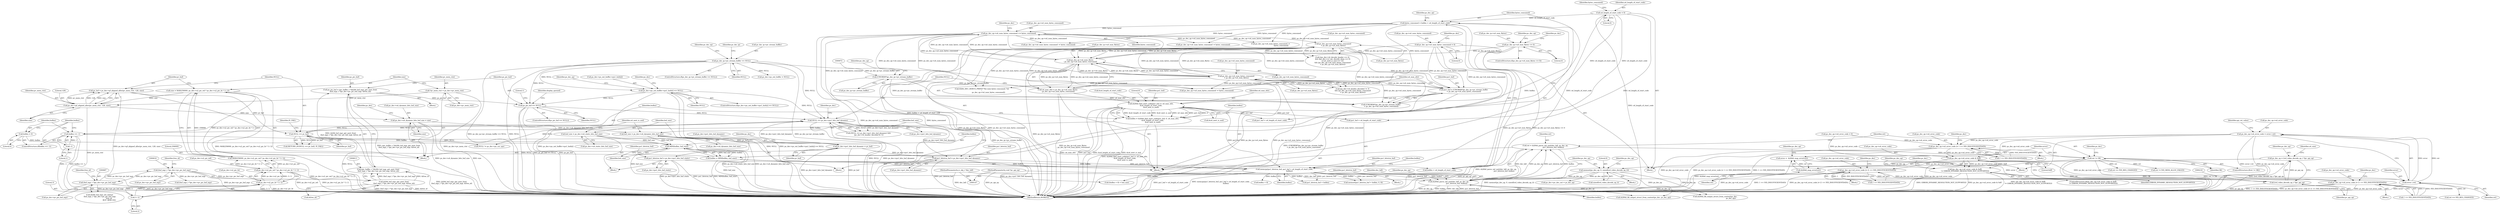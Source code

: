 digraph "0_Android_e629194c62a9a129ce378e08cb1059a8a53f1795@pointer" {
"1001296" [label="(Call,ps_dec_op->u4_error_code = error | ret)"];
"1001300" [label="(Call,error | ret)"];
"1001292" [label="(Call,error =  ih264d_map_error(ret))"];
"1001294" [label="(Call,ih264d_map_error(ret))"];
"1001287" [label="(Call,ret != OK)"];
"1001279" [label="(Call,ret = ih264d_parse_nal_unit(dec_hdl, ps_dec_op,\n                              pu1_bitstrm_buf, buflen))"];
"1001281" [label="(Call,ih264d_parse_nal_unit(dec_hdl, ps_dec_op,\n                              pu1_bitstrm_buf, buflen))"];
"1000148" [label="(MethodParameterIn,iv_obj_t *dec_hdl)"];
"1000227" [label="(Call,memset(ps_dec_op, 0, sizeof(ivd_video_decode_op_t)))"];
"1000215" [label="(Call,ps_dec_op = (ivd_video_decode_op_t *)pv_api_op)"];
"1000217" [label="(Call,(ivd_video_decode_op_t *)pv_api_op)"];
"1000150" [label="(MethodParameterIn,void *pv_api_op)"];
"1001195" [label="(Call,memcpy(pu1_bitstrm_buf, pu1_buf + u4_length_of_start_code,\n                   buflen))"];
"1001050" [label="(Call,pu1_bitstrm_buf = ps_dec->pu1_bits_buf_dynamic)"];
"1001035" [label="(Call,ps_dec->pu1_bits_buf_dynamic = pv_buf)"];
"1001031" [label="(Call,NULL == pv_buf)"];
"1000990" [label="(Call,NULL == ps_dec->pu1_bits_buf_dynamic)"];
"1000406" [label="(Call,ps_dec->ps_out_buffer->pu1_bufs[i] == NULL)"];
"1000260" [label="(Call,ps_dec_ip->pv_stream_buffer == NULL)"];
"1000623" [label="(Call,ps_pic_buf == NULL)"];
"1000610" [label="(Call,ps_pic_buf = (pic_buffer_t *)ih264_buf_mgr_get_next_free(\n (buf_mgr_t *)ps_dec->pv_pic_buf_mgr, &free_id))"];
"1000612" [label="(Call,(pic_buffer_t *)ih264_buf_mgr_get_next_free(\n (buf_mgr_t *)ps_dec->pv_pic_buf_mgr, &free_id))"];
"1000614" [label="(Call,ih264_buf_mgr_get_next_free(\n (buf_mgr_t *)ps_dec->pv_pic_buf_mgr, &free_id))"];
"1000615" [label="(Call,(buf_mgr_t *)ps_dec->pv_pic_buf_mgr)"];
"1000686" [label="(Call,(buf_mgr_t *)ps_dec->pv_pic_buf_mgr)"];
"1001024" [label="(Call,pv_buf = ps_dec->pf_aligned_alloc(pv_mem_ctxt, 128, size))"];
"1001026" [label="(Call,ps_dec->pf_aligned_alloc(pv_mem_ctxt, 128, size))"];
"1001004" [label="(Call,*pv_mem_ctxt = ps_dec->pv_mem_ctxt)"];
"1001009" [label="(Call,size = MAX(256000, ps_dec->u2_pic_wd * ps_dec->u2_pic_ht * 3 / 2))"];
"1001011" [label="(Call,MAX(256000, ps_dec->u2_pic_wd * ps_dec->u2_pic_ht * 3 / 2))"];
"1001013" [label="(Call,ps_dec->u2_pic_wd * ps_dec->u2_pic_ht * 3 / 2)"];
"1001017" [label="(Call,ps_dec->u2_pic_ht * 3 / 2)"];
"1001021" [label="(Call,3 / 2)"];
"1001062" [label="(Call,pu1_bitstrm_buf = ps_dec->pu1_bits_buf_static)"];
"1001077" [label="(Call,ih264d_find_start_code(pu1_buf, 0, u4_max_ofst,\n &u4_length_of_start_code,\n &u4_next_is_aud))"];
"1000968" [label="(Call,pu1_buf = (UWORD8*)ps_dec_ip->pv_stream_buffer\n + ps_dec_op->u4_num_bytes_consumed)"];
"1000971" [label="(Call,(UWORD8*)ps_dec_ip->pv_stream_buffer)"];
"1001436" [label="(Call,ps_dec_op->u4_num_bytes_consumed\n < ps_dec_ip->u4_num_Bytes)"];
"1001103" [label="(Call,ps_dec_op->u4_num_bytes_consumed += bytes_consumed)"];
"1001098" [label="(Call,bytes_consumed = buflen + u4_length_of_start_code)"];
"1001093" [label="(Call,buflen = MIN(buflen, buf_size))"];
"1001095" [label="(Call,MIN(buflen, buf_size))"];
"1001086" [label="(Call,buflen == -1)"];
"1001075" [label="(Call,buflen = ih264d_find_start_code(pu1_buf, 0, u4_max_ofst,\n &u4_length_of_start_code,\n &u4_next_is_aud))"];
"1001088" [label="(Call,-1)"];
"1001090" [label="(Call,buflen = 0)"];
"1001055" [label="(Call,buf_size = ps_dec->u4_dynamic_bits_buf_size)"];
"1001040" [label="(Call,ps_dec->u4_dynamic_bits_buf_size = size)"];
"1001067" [label="(Call,buf_size = ps_dec->u4_static_bits_buf_size)"];
"1000171" [label="(Call,u4_length_of_start_code = 0)"];
"1000981" [label="(Call,ps_dec_ip->u4_num_Bytes\n - ps_dec_op->u4_num_bytes_consumed)"];
"1000281" [label="(Call,ps_dec_ip->u4_num_Bytes <= 0)"];
"1001411" [label="(Call,ps_dec_op->u4_num_bytes_consumed\n < ps_dec_ip->u4_num_Bytes)"];
"1000306" [label="(Call,ps_dec_op->u4_num_bytes_consumed = 0)"];
"1000979" [label="(Call,u4_max_ofst = ps_dec_ip->u4_num_Bytes\n - ps_dec_op->u4_num_bytes_consumed)"];
"1001229" [label="(Call,ps_dec_op->u4_error_code |= 1 << IVD_INSUFFICIENTDATA)"];
"1001690" [label="(Call,ps_dec_op->u4_error_code & 0xff)"];
"1001689" [label="(Call,(ps_dec_op->u4_error_code & 0xff)\n != ERROR_DYNAMIC_RESOLUTION_NOT_SUPPORTED)"];
"1001722" [label="(Call,ps_dec_op->u4_error_code |= (1 << IVD_INSUFFICIENTDATA))"];
"1001742" [label="(Call,ps_dec_op->u4_error_code |= (1 << IVD_INSUFFICIENTDATA))"];
"1001057" [label="(Call,ps_dec->u4_dynamic_bits_buf_size)"];
"1001289" [label="(Identifier,OK)"];
"1001022" [label="(Literal,3)"];
"1001017" [label="(Call,ps_dec->u2_pic_ht * 3 / 2)"];
"1001061" [label="(Block,)"];
"1001107" [label="(Identifier,bytes_consumed)"];
"1001087" [label="(Identifier,buflen)"];
"1001080" [label="(Identifier,u4_max_ofst)"];
"1002004" [label="(Call,ih264d_fill_output_struct_from_context(ps_dec, ps_dec_op))"];
"1001105" [label="(Identifier,ps_dec_op)"];
"1000313" [label="(Identifier,ps_dec)"];
"1000630" [label="(Identifier,display_queued)"];
"1001200" [label="(Identifier,buflen)"];
"1001292" [label="(Call,error =  ih264d_map_error(ret))"];
"1001294" [label="(Call,ih264d_map_error(ret))"];
"1001229" [label="(Call,ps_dec_op->u4_error_code |= 1 << IVD_INSUFFICIENTDATA)"];
"1001440" [label="(Call,ps_dec_ip->u4_num_Bytes)"];
"1001286" [label="(ControlStructure,if(ret != OK))"];
"1002124" [label="(MethodReturn,WORD32)"];
"1001010" [label="(Identifier,size)"];
"1001026" [label="(Call,ps_dec->pf_aligned_alloc(pv_mem_ctxt, 128, size))"];
"1001052" [label="(Call,ps_dec->pu1_bits_buf_dynamic)"];
"1001538" [label="(Call,ret == IVD_RES_CHANGED)"];
"1001085" [label="(ControlStructure,if(buflen == -1))"];
"1000968" [label="(Call,pu1_buf = (UWORD8*)ps_dec_ip->pv_stream_buffer\n + ps_dec_op->u4_num_bytes_consumed)"];
"1001233" [label="(Call,1 << IVD_INSUFFICIENTDATA)"];
"1000215" [label="(Call,ps_dec_op = (ivd_video_decode_op_t *)pv_api_op)"];
"1001741" [label="(Block,)"];
"1000280" [label="(ControlStructure,if(ps_dec_ip->u4_num_Bytes <= 0))"];
"1001743" [label="(Call,ps_dec_op->u4_error_code)"];
"1001295" [label="(Identifier,ret)"];
"1001077" [label="(Call,ih264d_find_start_code(pu1_buf, 0, u4_max_ofst,\n &u4_length_of_start_code,\n &u4_next_is_aud))"];
"1001021" [label="(Call,3 / 2)"];
"1000282" [label="(Call,ps_dec_ip->u4_num_Bytes)"];
"1001279" [label="(Call,ret = ih264d_parse_nal_unit(dec_hdl, ps_dec_op,\n                              pu1_bitstrm_buf, buflen))"];
"1000997" [label="(Identifier,ps_dec)"];
"1001011" [label="(Call,MAX(256000, ps_dec->u2_pic_wd * ps_dec->u2_pic_ht * 3 / 2))"];
"1001096" [label="(Identifier,buflen)"];
"1000686" [label="(Call,(buf_mgr_t *)ps_dec->pv_pic_buf_mgr)"];
"1000991" [label="(Identifier,NULL)"];
"1000611" [label="(Identifier,ps_pic_buf)"];
"1001284" [label="(Identifier,pu1_bitstrm_buf)"];
"1000614" [label="(Call,ih264_buf_mgr_get_next_free(\n (buf_mgr_t *)ps_dec->pv_pic_buf_mgr, &free_id))"];
"1001412" [label="(Call,ps_dec_op->u4_num_bytes_consumed)"];
"1000691" [label="(Identifier,free_id)"];
"1001308" [label="(Call,ret == IVD_RES_CHANGED)"];
"1001049" [label="(Block,)"];
"1001356" [label="(Call,ps_dec_op->u4_num_bytes_consumed -= bytes_consumed)"];
"1001068" [label="(Identifier,buf_size)"];
"1001304" [label="(Identifier,api_ret_value)"];
"1000620" [label="(Call,&free_id)"];
"1000268" [label="(Identifier,ps_dec_op)"];
"1001103" [label="(Call,ps_dec_op->u4_num_bytes_consumed += bytes_consumed)"];
"1001302" [label="(Identifier,ret)"];
"1001036" [label="(Call,ps_dec->pu1_bits_buf_dynamic)"];
"1001067" [label="(Call,buf_size = ps_dec->u4_static_bits_buf_size)"];
"1001733" [label="(Identifier,ps_dec)"];
"1001004" [label="(Call,*pv_mem_ctxt = ps_dec->pv_mem_ctxt)"];
"1001027" [label="(Identifier,pv_mem_ctxt)"];
"1001039" [label="(Identifier,pv_buf)"];
"1001018" [label="(Call,ps_dec->u2_pic_ht)"];
"1001047" [label="(Identifier,ps_dec)"];
"1000176" [label="(Identifier,bytes_consumed)"];
"1001028" [label="(Literal,128)"];
"1001297" [label="(Call,ps_dec_op->u4_error_code)"];
"1001282" [label="(Identifier,dec_hdl)"];
"1000223" [label="(Identifier,u4_size)"];
"1001034" [label="(Identifier,IV_FAIL)"];
"1001695" [label="(Identifier,ERROR_DYNAMIC_RESOLUTION_NOT_SUPPORTED)"];
"1001690" [label="(Call,ps_dec_op->u4_error_code & 0xff)"];
"1000966" [label="(Block,)"];
"1001436" [label="(Call,ps_dec_op->u4_num_bytes_consumed\n < ps_dec_ip->u4_num_Bytes)"];
"1001081" [label="(Call,&u4_length_of_start_code)"];
"1001298" [label="(Identifier,ps_dec_op)"];
"1000982" [label="(Call,ps_dec_ip->u4_num_Bytes)"];
"1001718" [label="(Identifier,ps_dec)"];
"1000612" [label="(Call,(pic_buffer_t *)ih264_buf_mgr_get_next_free(\n (buf_mgr_t *)ps_dec->pv_pic_buf_mgr, &free_id))"];
"1001280" [label="(Identifier,ret)"];
"1001042" [label="(Identifier,ps_dec)"];
"1001287" [label="(Call,ret != OK)"];
"1001075" [label="(Call,buflen = ih264d_find_start_code(pu1_buf, 0, u4_max_ofst,\n &u4_length_of_start_code,\n &u4_next_is_aud))"];
"1000260" [label="(Call,ps_dec_ip->pv_stream_buffer == NULL)"];
"1001079" [label="(Literal,0)"];
"1001694" [label="(Literal,0xff)"];
"1000237" [label="(Call,ps_dec->pv_dec_out = ps_dec_op)"];
"1000989" [label="(Call,(NULL == ps_dec->pu1_bits_buf_dynamic) &&\n (ps_dec->i4_header_decoded & 1))"];
"1000150" [label="(MethodParameterIn,void *pv_api_op)"];
"1001285" [label="(Identifier,buflen)"];
"1001035" [label="(Call,ps_dec->pu1_bits_buf_dynamic = pv_buf)"];
"1001100" [label="(Call,buflen + u4_length_of_start_code)"];
"1001088" [label="(Call,-1)"];
"1001000" [label="(Block,)"];
"1001353" [label="(Identifier,ps_dec)"];
"1000230" [label="(Call,sizeof(ivd_video_decode_op_t))"];
"1001083" [label="(Call,&u4_next_is_aud)"];
"1000608" [label="(Block,)"];
"1000310" [label="(Literal,0)"];
"1001121" [label="(Call,pu1_buf + u4_length_of_start_code)"];
"1000220" [label="(Block,)"];
"1001009" [label="(Call,size = MAX(256000, ps_dec->u2_pic_wd * ps_dec->u2_pic_ht * 3 / 2))"];
"1000217" [label="(Call,(ivd_video_decode_op_t *)pv_api_op)"];
"1001014" [label="(Call,ps_dec->u2_pic_wd)"];
"1001095" [label="(Call,MIN(buflen, buf_size))"];
"1000307" [label="(Call,ps_dec_op->u4_num_bytes_consumed)"];
"1001099" [label="(Identifier,bytes_consumed)"];
"1001031" [label="(Call,NULL == pv_buf)"];
"1000435" [label="(Identifier,ps_dec)"];
"1000289" [label="(Identifier,ps_dec_op)"];
"1000303" [label="(Identifier,ps_dec)"];
"1001751" [label="(Identifier,ps_dec)"];
"1001333" [label="(Call,ps_dec_op->u4_num_bytes_consumed -= bytes_consumed)"];
"1001098" [label="(Call,bytes_consumed = buflen + u4_length_of_start_code)"];
"1001006" [label="(Call,ps_dec->pv_mem_ctxt)"];
"1001040" [label="(Call,ps_dec->u4_dynamic_bits_buf_size = size)"];
"1001097" [label="(Identifier,buf_size)"];
"1000981" [label="(Call,ps_dec_ip->u4_num_Bytes\n - ps_dec_op->u4_num_bytes_consumed)"];
"1001114" [label="(Identifier,ps_dec)"];
"1001746" [label="(Call,1 << IVD_INSUFFICIENTDATA)"];
"1000418" [label="(Identifier,ps_dec_op)"];
"1000173" [label="(Literal,0)"];
"1001405" [label="(Call,(ps_dec->i4_header_decoded != 3)\n && (ps_dec_op->u4_num_bytes_consumed\n < ps_dec_ip->u4_num_Bytes))"];
"1001104" [label="(Call,ps_dec_op->u4_num_bytes_consumed)"];
"1001209" [label="(Call,pu1_bitstrm_buf + buflen)"];
"1000971" [label="(Call,(UWORD8*)ps_dec_ip->pv_stream_buffer)"];
"1001032" [label="(Identifier,NULL)"];
"1000622" [label="(ControlStructure,if(ps_pic_buf == NULL))"];
"1001146" [label="(Call,ps_dec_op->u4_num_bytes_consumed -=\n                                        bytes_consumed)"];
"1000219" [label="(Identifier,pv_api_op)"];
"1000980" [label="(Identifier,u4_max_ofst)"];
"1001195" [label="(Call,memcpy(pu1_bitstrm_buf, pu1_buf + u4_length_of_start_code,\n                   buflen))"];
"1001290" [label="(Block,)"];
"1000623" [label="(Call,ps_pic_buf == NULL)"];
"1001064" [label="(Call,ps_dec->pu1_bits_buf_static)"];
"1001063" [label="(Identifier,pu1_bitstrm_buf)"];
"1000151" [label="(Block,)"];
"1001699" [label="(Identifier,ps_dec_op)"];
"1001023" [label="(Literal,2)"];
"1001281" [label="(Call,ih264d_parse_nal_unit(dec_hdl, ps_dec_op,\n                              pu1_bitstrm_buf, buflen))"];
"1000148" [label="(MethodParameterIn,iv_obj_t *dec_hdl)"];
"1001721" [label="(Block,)"];
"1001202" [label="(Call,(buflen + 8) < buf_size)"];
"1001301" [label="(Identifier,error)"];
"1000285" [label="(Literal,0)"];
"1000229" [label="(Literal,0)"];
"1000621" [label="(Identifier,free_id)"];
"1001005" [label="(Identifier,pv_mem_ctxt)"];
"1001458" [label="(Call,ret != IVD_MEM_ALLOC_FAILED)"];
"1001243" [label="(Call,ih264d_fill_output_struct_from_context(ps_dec,\n                                                           ps_dec_op))"];
"1001062" [label="(Call,pu1_bitstrm_buf = ps_dec->pu1_bits_buf_static)"];
"1000610" [label="(Call,ps_pic_buf = (pic_buffer_t *)ih264_buf_mgr_get_next_free(\n (buf_mgr_t *)ps_dec->pv_pic_buf_mgr, &free_id))"];
"1001012" [label="(Literal,256000)"];
"1001090" [label="(Call,buflen = 0)"];
"1001223" [label="(Block,)"];
"1001722" [label="(Call,ps_dec_op->u4_error_code |= (1 << IVD_INSUFFICIENTDATA))"];
"1000985" [label="(Call,ps_dec_op->u4_num_bytes_consumed)"];
"1001196" [label="(Identifier,pu1_bitstrm_buf)"];
"1001197" [label="(Call,pu1_buf + u4_length_of_start_code)"];
"1001204" [label="(Identifier,buflen)"];
"1001689" [label="(Call,(ps_dec_op->u4_error_code & 0xff)\n != ERROR_DYNAMIC_RESOLUTION_NOT_SUPPORTED)"];
"1000234" [label="(Identifier,ps_dec_op)"];
"1001726" [label="(Call,1 << IVD_INSUFFICIENTDATA)"];
"1001723" [label="(Call,ps_dec_op->u4_error_code)"];
"1000306" [label="(Call,ps_dec_op->u4_num_bytes_consumed = 0)"];
"1000414" [label="(Identifier,NULL)"];
"1001688" [label="(ControlStructure,if((ps_dec_op->u4_error_code & 0xff)\n != ERROR_DYNAMIC_RESOLUTION_NOT_SUPPORTED))"];
"1002082" [label="(Call,NULL != ps_dec->ps_cur_sps)"];
"1000259" [label="(ControlStructure,if(ps_dec_ip->pv_stream_buffer == NULL))"];
"1001293" [label="(Identifier,error)"];
"1001300" [label="(Call,error | ret)"];
"1000977" [label="(Identifier,ps_dec_op)"];
"1001029" [label="(Identifier,size)"];
"1000617" [label="(Call,ps_dec->pv_pic_buf_mgr)"];
"1001230" [label="(Call,ps_dec_op->u4_error_code)"];
"1000979" [label="(Call,u4_max_ofst = ps_dec_ip->u4_num_Bytes\n - ps_dec_op->u4_num_bytes_consumed)"];
"1001051" [label="(Identifier,pu1_bitstrm_buf)"];
"1001044" [label="(Identifier,size)"];
"1000678" [label="(Literal,1)"];
"1001283" [label="(Identifier,ps_dec_op)"];
"1001076" [label="(Identifier,buflen)"];
"1001030" [label="(Call,RETURN_IF((NULL == pv_buf), IV_FAIL))"];
"1000405" [label="(ControlStructure,if(ps_dec->ps_out_buffer->pu1_bufs[i] == NULL))"];
"1000969" [label="(Identifier,pu1_buf)"];
"1001569" [label="(Call,ps_dec_op->u4_num_bytes_consumed -= bytes_consumed)"];
"1001742" [label="(Call,ps_dec_op->u4_error_code |= (1 << IVD_INSUFFICIENTDATA))"];
"1000283" [label="(Identifier,ps_dec_ip)"];
"1000264" [label="(Identifier,NULL)"];
"1001437" [label="(Call,ps_dec_op->u4_num_bytes_consumed)"];
"1001208" [label="(Call,memset(pu1_bitstrm_buf + buflen, 0, 8))"];
"1000624" [label="(Identifier,ps_pic_buf)"];
"1001055" [label="(Call,buf_size = ps_dec->u4_dynamic_bits_buf_size)"];
"1000216" [label="(Identifier,ps_dec_op)"];
"1001093" [label="(Call,buflen = MIN(buflen, buf_size))"];
"1001411" [label="(Call,ps_dec_op->u4_num_bytes_consumed\n < ps_dec_ip->u4_num_Bytes)"];
"1001041" [label="(Call,ps_dec->u4_dynamic_bits_buf_size)"];
"1001239" [label="(Identifier,ps_dec)"];
"1001050" [label="(Call,pu1_bitstrm_buf = ps_dec->pu1_bits_buf_dynamic)"];
"1001073" [label="(Identifier,u4_next_is_aud)"];
"1000970" [label="(Call,(UWORD8*)ps_dec_ip->pv_stream_buffer\n + ps_dec_op->u4_num_bytes_consumed)"];
"1001296" [label="(Call,ps_dec_op->u4_error_code = error | ret)"];
"1001089" [label="(Literal,1)"];
"1001415" [label="(Call,ps_dec_ip->u4_num_Bytes)"];
"1000625" [label="(Identifier,NULL)"];
"1000688" [label="(Call,ps_dec->pv_pic_buf_mgr)"];
"1001025" [label="(Identifier,pv_buf)"];
"1001194" [label="(Block,)"];
"1001091" [label="(Identifier,buflen)"];
"1000172" [label="(Identifier,u4_length_of_start_code)"];
"1000973" [label="(Call,ps_dec_ip->pv_stream_buffer)"];
"1001094" [label="(Identifier,buflen)"];
"1001086" [label="(Call,buflen == -1)"];
"1001069" [label="(Call,ps_dec->u4_static_bits_buf_size)"];
"1000685" [label="(Call,ih264_buf_mgr_set_status(\n (buf_mgr_t *)ps_dec->pv_pic_buf_mgr,\n                                    free_id,\n                                    BUF_MGR_IO))"];
"1001033" [label="(Identifier,pv_buf)"];
"1000406" [label="(Call,ps_dec->ps_out_buffer->pu1_bufs[i] == NULL)"];
"1002117" [label="(Call,H264_DEC_DEBUG_PRINT(\"The num bytes consumed: %d\n\",\n                         ps_dec_op->u4_num_bytes_consumed))"];
"1001078" [label="(Identifier,pu1_buf)"];
"1001024" [label="(Call,pv_buf = ps_dec->pf_aligned_alloc(pv_mem_ctxt, 128, size))"];
"1000227" [label="(Call,memset(ps_dec_op, 0, sizeof(ivd_video_decode_op_t)))"];
"1001013" [label="(Call,ps_dec->u2_pic_wd * ps_dec->u2_pic_ht * 3 / 2)"];
"1000992" [label="(Call,ps_dec->pu1_bits_buf_dynamic)"];
"1001288" [label="(Identifier,ret)"];
"1001203" [label="(Call,buflen + 8)"];
"1000476" [label="(Call,ps_dec_op->u4_error_code = 0)"];
"1000228" [label="(Identifier,ps_dec_op)"];
"1000615" [label="(Call,(buf_mgr_t *)ps_dec->pv_pic_buf_mgr)"];
"1000407" [label="(Call,ps_dec->ps_out_buffer->pu1_bufs[i])"];
"1000311" [label="(Call,ps_dec->ps_out_buffer = NULL)"];
"1001420" [label="(Call,((ps_dec->i4_decode_header == 0)\n && ((ps_dec->u1_pic_decode_done == 0)\n || (u4_next_is_aud == 1)))\n && (ps_dec_op->u4_num_bytes_consumed\n < ps_dec_ip->u4_num_Bytes))"];
"1000261" [label="(Call,ps_dec_ip->pv_stream_buffer)"];
"1001056" [label="(Identifier,buf_size)"];
"1001691" [label="(Call,ps_dec_op->u4_error_code)"];
"1000990" [label="(Call,NULL == ps_dec->pu1_bits_buf_dynamic)"];
"1000696" [label="(Call,(buf_mgr_t *)ps_dec->pv_pic_buf_mgr)"];
"1000171" [label="(Call,u4_length_of_start_code = 0)"];
"1001092" [label="(Literal,0)"];
"1000281" [label="(Call,ps_dec_ip->u4_num_Bytes <= 0)"];
"1001296" -> "1001290"  [label="AST: "];
"1001296" -> "1001300"  [label="CFG: "];
"1001297" -> "1001296"  [label="AST: "];
"1001300" -> "1001296"  [label="AST: "];
"1001304" -> "1001296"  [label="CFG: "];
"1001296" -> "1002124"  [label="DDG: error | ret"];
"1001296" -> "1002124"  [label="DDG: ps_dec_op->u4_error_code"];
"1001296" -> "1001229"  [label="DDG: ps_dec_op->u4_error_code"];
"1001300" -> "1001296"  [label="DDG: error"];
"1001300" -> "1001296"  [label="DDG: ret"];
"1001296" -> "1001690"  [label="DDG: ps_dec_op->u4_error_code"];
"1001300" -> "1001302"  [label="CFG: "];
"1001301" -> "1001300"  [label="AST: "];
"1001302" -> "1001300"  [label="AST: "];
"1001300" -> "1002124"  [label="DDG: error"];
"1001292" -> "1001300"  [label="DDG: error"];
"1001294" -> "1001300"  [label="DDG: ret"];
"1001300" -> "1001308"  [label="DDG: ret"];
"1001292" -> "1001290"  [label="AST: "];
"1001292" -> "1001294"  [label="CFG: "];
"1001293" -> "1001292"  [label="AST: "];
"1001294" -> "1001292"  [label="AST: "];
"1001298" -> "1001292"  [label="CFG: "];
"1001292" -> "1002124"  [label="DDG: ih264d_map_error(ret)"];
"1001294" -> "1001292"  [label="DDG: ret"];
"1001294" -> "1001295"  [label="CFG: "];
"1001295" -> "1001294"  [label="AST: "];
"1001287" -> "1001294"  [label="DDG: ret"];
"1001287" -> "1001286"  [label="AST: "];
"1001287" -> "1001289"  [label="CFG: "];
"1001288" -> "1001287"  [label="AST: "];
"1001289" -> "1001287"  [label="AST: "];
"1001293" -> "1001287"  [label="CFG: "];
"1001353" -> "1001287"  [label="CFG: "];
"1001287" -> "1002124"  [label="DDG: ret"];
"1001287" -> "1002124"  [label="DDG: OK"];
"1001287" -> "1002124"  [label="DDG: ret != OK"];
"1001279" -> "1001287"  [label="DDG: ret"];
"1001287" -> "1001458"  [label="DDG: ret"];
"1001287" -> "1001538"  [label="DDG: ret"];
"1001279" -> "1000966"  [label="AST: "];
"1001279" -> "1001281"  [label="CFG: "];
"1001280" -> "1001279"  [label="AST: "];
"1001281" -> "1001279"  [label="AST: "];
"1001288" -> "1001279"  [label="CFG: "];
"1001279" -> "1002124"  [label="DDG: ih264d_parse_nal_unit(dec_hdl, ps_dec_op,\n                              pu1_bitstrm_buf, buflen)"];
"1001281" -> "1001279"  [label="DDG: dec_hdl"];
"1001281" -> "1001279"  [label="DDG: ps_dec_op"];
"1001281" -> "1001279"  [label="DDG: pu1_bitstrm_buf"];
"1001281" -> "1001279"  [label="DDG: buflen"];
"1001281" -> "1001285"  [label="CFG: "];
"1001282" -> "1001281"  [label="AST: "];
"1001283" -> "1001281"  [label="AST: "];
"1001284" -> "1001281"  [label="AST: "];
"1001285" -> "1001281"  [label="AST: "];
"1001281" -> "1002124"  [label="DDG: ps_dec_op"];
"1001281" -> "1002124"  [label="DDG: buflen"];
"1001281" -> "1002124"  [label="DDG: dec_hdl"];
"1001281" -> "1002124"  [label="DDG: pu1_bitstrm_buf"];
"1001281" -> "1001243"  [label="DDG: ps_dec_op"];
"1000148" -> "1001281"  [label="DDG: dec_hdl"];
"1000227" -> "1001281"  [label="DDG: ps_dec_op"];
"1001195" -> "1001281"  [label="DDG: pu1_bitstrm_buf"];
"1001195" -> "1001281"  [label="DDG: buflen"];
"1001281" -> "1002004"  [label="DDG: ps_dec_op"];
"1000148" -> "1000147"  [label="AST: "];
"1000148" -> "1002124"  [label="DDG: dec_hdl"];
"1000227" -> "1000220"  [label="AST: "];
"1000227" -> "1000230"  [label="CFG: "];
"1000228" -> "1000227"  [label="AST: "];
"1000229" -> "1000227"  [label="AST: "];
"1000230" -> "1000227"  [label="AST: "];
"1000234" -> "1000227"  [label="CFG: "];
"1000227" -> "1002124"  [label="DDG: memset(ps_dec_op, 0, sizeof(ivd_video_decode_op_t))"];
"1000215" -> "1000227"  [label="DDG: ps_dec_op"];
"1000227" -> "1000237"  [label="DDG: ps_dec_op"];
"1000227" -> "1001243"  [label="DDG: ps_dec_op"];
"1000227" -> "1002004"  [label="DDG: ps_dec_op"];
"1000215" -> "1000151"  [label="AST: "];
"1000215" -> "1000217"  [label="CFG: "];
"1000216" -> "1000215"  [label="AST: "];
"1000217" -> "1000215"  [label="AST: "];
"1000223" -> "1000215"  [label="CFG: "];
"1000215" -> "1002124"  [label="DDG: (ivd_video_decode_op_t *)pv_api_op"];
"1000217" -> "1000215"  [label="DDG: pv_api_op"];
"1000217" -> "1000219"  [label="CFG: "];
"1000218" -> "1000217"  [label="AST: "];
"1000219" -> "1000217"  [label="AST: "];
"1000217" -> "1002124"  [label="DDG: pv_api_op"];
"1000150" -> "1000217"  [label="DDG: pv_api_op"];
"1000150" -> "1000147"  [label="AST: "];
"1000150" -> "1002124"  [label="DDG: pv_api_op"];
"1001195" -> "1001194"  [label="AST: "];
"1001195" -> "1001200"  [label="CFG: "];
"1001196" -> "1001195"  [label="AST: "];
"1001197" -> "1001195"  [label="AST: "];
"1001200" -> "1001195"  [label="AST: "];
"1001204" -> "1001195"  [label="CFG: "];
"1001195" -> "1002124"  [label="DDG: pu1_buf + u4_length_of_start_code"];
"1001195" -> "1002124"  [label="DDG: memcpy(pu1_bitstrm_buf, pu1_buf + u4_length_of_start_code,\n                   buflen)"];
"1001050" -> "1001195"  [label="DDG: pu1_bitstrm_buf"];
"1001062" -> "1001195"  [label="DDG: pu1_bitstrm_buf"];
"1001077" -> "1001195"  [label="DDG: pu1_buf"];
"1000171" -> "1001195"  [label="DDG: u4_length_of_start_code"];
"1001093" -> "1001195"  [label="DDG: buflen"];
"1001195" -> "1001202"  [label="DDG: buflen"];
"1001195" -> "1001203"  [label="DDG: buflen"];
"1001195" -> "1001208"  [label="DDG: pu1_bitstrm_buf"];
"1001195" -> "1001208"  [label="DDG: buflen"];
"1001195" -> "1001209"  [label="DDG: pu1_bitstrm_buf"];
"1001195" -> "1001209"  [label="DDG: buflen"];
"1001050" -> "1001049"  [label="AST: "];
"1001050" -> "1001052"  [label="CFG: "];
"1001051" -> "1001050"  [label="AST: "];
"1001052" -> "1001050"  [label="AST: "];
"1001056" -> "1001050"  [label="CFG: "];
"1001050" -> "1002124"  [label="DDG: pu1_bitstrm_buf"];
"1001050" -> "1002124"  [label="DDG: ps_dec->pu1_bits_buf_dynamic"];
"1001035" -> "1001050"  [label="DDG: ps_dec->pu1_bits_buf_dynamic"];
"1000990" -> "1001050"  [label="DDG: ps_dec->pu1_bits_buf_dynamic"];
"1001035" -> "1001000"  [label="AST: "];
"1001035" -> "1001039"  [label="CFG: "];
"1001036" -> "1001035"  [label="AST: "];
"1001039" -> "1001035"  [label="AST: "];
"1001042" -> "1001035"  [label="CFG: "];
"1001035" -> "1002124"  [label="DDG: ps_dec->pu1_bits_buf_dynamic"];
"1001035" -> "1002124"  [label="DDG: pv_buf"];
"1001035" -> "1000990"  [label="DDG: ps_dec->pu1_bits_buf_dynamic"];
"1001031" -> "1001035"  [label="DDG: pv_buf"];
"1001031" -> "1001030"  [label="AST: "];
"1001031" -> "1001033"  [label="CFG: "];
"1001032" -> "1001031"  [label="AST: "];
"1001033" -> "1001031"  [label="AST: "];
"1001034" -> "1001031"  [label="CFG: "];
"1001031" -> "1002124"  [label="DDG: NULL"];
"1001031" -> "1000990"  [label="DDG: NULL"];
"1001031" -> "1001030"  [label="DDG: NULL"];
"1001031" -> "1001030"  [label="DDG: pv_buf"];
"1000990" -> "1001031"  [label="DDG: NULL"];
"1001024" -> "1001031"  [label="DDG: pv_buf"];
"1001031" -> "1002082"  [label="DDG: NULL"];
"1000990" -> "1000989"  [label="AST: "];
"1000990" -> "1000992"  [label="CFG: "];
"1000991" -> "1000990"  [label="AST: "];
"1000992" -> "1000990"  [label="AST: "];
"1000997" -> "1000990"  [label="CFG: "];
"1000989" -> "1000990"  [label="CFG: "];
"1000990" -> "1002124"  [label="DDG: NULL"];
"1000990" -> "1002124"  [label="DDG: ps_dec->pu1_bits_buf_dynamic"];
"1000990" -> "1000989"  [label="DDG: NULL"];
"1000990" -> "1000989"  [label="DDG: ps_dec->pu1_bits_buf_dynamic"];
"1000406" -> "1000990"  [label="DDG: NULL"];
"1000623" -> "1000990"  [label="DDG: NULL"];
"1000260" -> "1000990"  [label="DDG: NULL"];
"1000990" -> "1002082"  [label="DDG: NULL"];
"1000406" -> "1000405"  [label="AST: "];
"1000406" -> "1000414"  [label="CFG: "];
"1000407" -> "1000406"  [label="AST: "];
"1000414" -> "1000406"  [label="AST: "];
"1000418" -> "1000406"  [label="CFG: "];
"1000435" -> "1000406"  [label="CFG: "];
"1000406" -> "1002124"  [label="DDG: ps_dec->ps_out_buffer->pu1_bufs[i]"];
"1000406" -> "1002124"  [label="DDG: NULL"];
"1000406" -> "1002124"  [label="DDG: ps_dec->ps_out_buffer->pu1_bufs[i] == NULL"];
"1000260" -> "1000406"  [label="DDG: NULL"];
"1000406" -> "1000623"  [label="DDG: NULL"];
"1000260" -> "1000259"  [label="AST: "];
"1000260" -> "1000264"  [label="CFG: "];
"1000261" -> "1000260"  [label="AST: "];
"1000264" -> "1000260"  [label="AST: "];
"1000268" -> "1000260"  [label="CFG: "];
"1000283" -> "1000260"  [label="CFG: "];
"1000260" -> "1002124"  [label="DDG: ps_dec_ip->pv_stream_buffer == NULL"];
"1000260" -> "1002124"  [label="DDG: NULL"];
"1000260" -> "1002124"  [label="DDG: ps_dec_ip->pv_stream_buffer"];
"1000260" -> "1000311"  [label="DDG: NULL"];
"1000260" -> "1000623"  [label="DDG: NULL"];
"1000260" -> "1000971"  [label="DDG: ps_dec_ip->pv_stream_buffer"];
"1000623" -> "1000622"  [label="AST: "];
"1000623" -> "1000625"  [label="CFG: "];
"1000624" -> "1000623"  [label="AST: "];
"1000625" -> "1000623"  [label="AST: "];
"1000630" -> "1000623"  [label="CFG: "];
"1000678" -> "1000623"  [label="CFG: "];
"1000623" -> "1002124"  [label="DDG: ps_pic_buf == NULL"];
"1000623" -> "1002124"  [label="DDG: ps_pic_buf"];
"1000623" -> "1002124"  [label="DDG: NULL"];
"1000610" -> "1000623"  [label="DDG: ps_pic_buf"];
"1000610" -> "1000608"  [label="AST: "];
"1000610" -> "1000612"  [label="CFG: "];
"1000611" -> "1000610"  [label="AST: "];
"1000612" -> "1000610"  [label="AST: "];
"1000624" -> "1000610"  [label="CFG: "];
"1000610" -> "1002124"  [label="DDG: (pic_buffer_t *)ih264_buf_mgr_get_next_free(\n (buf_mgr_t *)ps_dec->pv_pic_buf_mgr, &free_id)"];
"1000612" -> "1000610"  [label="DDG: ih264_buf_mgr_get_next_free(\n (buf_mgr_t *)ps_dec->pv_pic_buf_mgr, &free_id)"];
"1000612" -> "1000614"  [label="CFG: "];
"1000613" -> "1000612"  [label="AST: "];
"1000614" -> "1000612"  [label="AST: "];
"1000612" -> "1002124"  [label="DDG: ih264_buf_mgr_get_next_free(\n (buf_mgr_t *)ps_dec->pv_pic_buf_mgr, &free_id)"];
"1000614" -> "1000612"  [label="DDG: (buf_mgr_t *)ps_dec->pv_pic_buf_mgr"];
"1000614" -> "1000612"  [label="DDG: &free_id"];
"1000614" -> "1000620"  [label="CFG: "];
"1000615" -> "1000614"  [label="AST: "];
"1000620" -> "1000614"  [label="AST: "];
"1000614" -> "1002124"  [label="DDG: (buf_mgr_t *)ps_dec->pv_pic_buf_mgr"];
"1000614" -> "1002124"  [label="DDG: &free_id"];
"1000615" -> "1000614"  [label="DDG: ps_dec->pv_pic_buf_mgr"];
"1000615" -> "1000617"  [label="CFG: "];
"1000616" -> "1000615"  [label="AST: "];
"1000617" -> "1000615"  [label="AST: "];
"1000621" -> "1000615"  [label="CFG: "];
"1000615" -> "1002124"  [label="DDG: ps_dec->pv_pic_buf_mgr"];
"1000686" -> "1000615"  [label="DDG: ps_dec->pv_pic_buf_mgr"];
"1000615" -> "1000686"  [label="DDG: ps_dec->pv_pic_buf_mgr"];
"1000615" -> "1000696"  [label="DDG: ps_dec->pv_pic_buf_mgr"];
"1000686" -> "1000685"  [label="AST: "];
"1000686" -> "1000688"  [label="CFG: "];
"1000687" -> "1000686"  [label="AST: "];
"1000688" -> "1000686"  [label="AST: "];
"1000691" -> "1000686"  [label="CFG: "];
"1000686" -> "1002124"  [label="DDG: ps_dec->pv_pic_buf_mgr"];
"1000686" -> "1000685"  [label="DDG: ps_dec->pv_pic_buf_mgr"];
"1001024" -> "1001000"  [label="AST: "];
"1001024" -> "1001026"  [label="CFG: "];
"1001025" -> "1001024"  [label="AST: "];
"1001026" -> "1001024"  [label="AST: "];
"1001032" -> "1001024"  [label="CFG: "];
"1001024" -> "1002124"  [label="DDG: ps_dec->pf_aligned_alloc(pv_mem_ctxt, 128, size)"];
"1001026" -> "1001024"  [label="DDG: pv_mem_ctxt"];
"1001026" -> "1001024"  [label="DDG: 128"];
"1001026" -> "1001024"  [label="DDG: size"];
"1001026" -> "1001029"  [label="CFG: "];
"1001027" -> "1001026"  [label="AST: "];
"1001028" -> "1001026"  [label="AST: "];
"1001029" -> "1001026"  [label="AST: "];
"1001026" -> "1002124"  [label="DDG: pv_mem_ctxt"];
"1001004" -> "1001026"  [label="DDG: pv_mem_ctxt"];
"1001009" -> "1001026"  [label="DDG: size"];
"1001026" -> "1001040"  [label="DDG: size"];
"1001004" -> "1001000"  [label="AST: "];
"1001004" -> "1001006"  [label="CFG: "];
"1001005" -> "1001004"  [label="AST: "];
"1001006" -> "1001004"  [label="AST: "];
"1001010" -> "1001004"  [label="CFG: "];
"1001004" -> "1002124"  [label="DDG: ps_dec->pv_mem_ctxt"];
"1001009" -> "1001000"  [label="AST: "];
"1001009" -> "1001011"  [label="CFG: "];
"1001010" -> "1001009"  [label="AST: "];
"1001011" -> "1001009"  [label="AST: "];
"1001025" -> "1001009"  [label="CFG: "];
"1001009" -> "1002124"  [label="DDG: MAX(256000, ps_dec->u2_pic_wd * ps_dec->u2_pic_ht * 3 / 2)"];
"1001011" -> "1001009"  [label="DDG: 256000"];
"1001011" -> "1001009"  [label="DDG: ps_dec->u2_pic_wd * ps_dec->u2_pic_ht * 3 / 2"];
"1001011" -> "1001013"  [label="CFG: "];
"1001012" -> "1001011"  [label="AST: "];
"1001013" -> "1001011"  [label="AST: "];
"1001011" -> "1002124"  [label="DDG: ps_dec->u2_pic_wd * ps_dec->u2_pic_ht * 3 / 2"];
"1001013" -> "1001011"  [label="DDG: ps_dec->u2_pic_wd"];
"1001013" -> "1001011"  [label="DDG: ps_dec->u2_pic_ht * 3 / 2"];
"1001013" -> "1001017"  [label="CFG: "];
"1001014" -> "1001013"  [label="AST: "];
"1001017" -> "1001013"  [label="AST: "];
"1001013" -> "1002124"  [label="DDG: ps_dec->u2_pic_wd"];
"1001013" -> "1002124"  [label="DDG: ps_dec->u2_pic_ht * 3 / 2"];
"1001017" -> "1001013"  [label="DDG: ps_dec->u2_pic_ht"];
"1001017" -> "1001013"  [label="DDG: 3 / 2"];
"1001017" -> "1001021"  [label="CFG: "];
"1001018" -> "1001017"  [label="AST: "];
"1001021" -> "1001017"  [label="AST: "];
"1001017" -> "1002124"  [label="DDG: 3 / 2"];
"1001017" -> "1002124"  [label="DDG: ps_dec->u2_pic_ht"];
"1001021" -> "1001017"  [label="DDG: 3"];
"1001021" -> "1001017"  [label="DDG: 2"];
"1001021" -> "1001023"  [label="CFG: "];
"1001022" -> "1001021"  [label="AST: "];
"1001023" -> "1001021"  [label="AST: "];
"1001062" -> "1001061"  [label="AST: "];
"1001062" -> "1001064"  [label="CFG: "];
"1001063" -> "1001062"  [label="AST: "];
"1001064" -> "1001062"  [label="AST: "];
"1001068" -> "1001062"  [label="CFG: "];
"1001062" -> "1002124"  [label="DDG: ps_dec->pu1_bits_buf_static"];
"1001062" -> "1002124"  [label="DDG: pu1_bitstrm_buf"];
"1001077" -> "1001075"  [label="AST: "];
"1001077" -> "1001083"  [label="CFG: "];
"1001078" -> "1001077"  [label="AST: "];
"1001079" -> "1001077"  [label="AST: "];
"1001080" -> "1001077"  [label="AST: "];
"1001081" -> "1001077"  [label="AST: "];
"1001083" -> "1001077"  [label="AST: "];
"1001075" -> "1001077"  [label="CFG: "];
"1001077" -> "1002124"  [label="DDG: u4_max_ofst"];
"1001077" -> "1002124"  [label="DDG: pu1_buf"];
"1001077" -> "1002124"  [label="DDG: &u4_length_of_start_code"];
"1001077" -> "1002124"  [label="DDG: &u4_next_is_aud"];
"1001077" -> "1001075"  [label="DDG: &u4_length_of_start_code"];
"1001077" -> "1001075"  [label="DDG: &u4_next_is_aud"];
"1001077" -> "1001075"  [label="DDG: u4_max_ofst"];
"1001077" -> "1001075"  [label="DDG: pu1_buf"];
"1001077" -> "1001075"  [label="DDG: 0"];
"1000968" -> "1001077"  [label="DDG: pu1_buf"];
"1000979" -> "1001077"  [label="DDG: u4_max_ofst"];
"1001077" -> "1001121"  [label="DDG: pu1_buf"];
"1001077" -> "1001197"  [label="DDG: pu1_buf"];
"1000968" -> "1000966"  [label="AST: "];
"1000968" -> "1000970"  [label="CFG: "];
"1000969" -> "1000968"  [label="AST: "];
"1000970" -> "1000968"  [label="AST: "];
"1000980" -> "1000968"  [label="CFG: "];
"1000968" -> "1002124"  [label="DDG: (UWORD8*)ps_dec_ip->pv_stream_buffer\n + ps_dec_op->u4_num_bytes_consumed"];
"1000971" -> "1000968"  [label="DDG: ps_dec_ip->pv_stream_buffer"];
"1001436" -> "1000968"  [label="DDG: ps_dec_op->u4_num_bytes_consumed"];
"1000306" -> "1000968"  [label="DDG: ps_dec_op->u4_num_bytes_consumed"];
"1001103" -> "1000968"  [label="DDG: ps_dec_op->u4_num_bytes_consumed"];
"1001411" -> "1000968"  [label="DDG: ps_dec_op->u4_num_bytes_consumed"];
"1000971" -> "1000970"  [label="AST: "];
"1000971" -> "1000973"  [label="CFG: "];
"1000972" -> "1000971"  [label="AST: "];
"1000973" -> "1000971"  [label="AST: "];
"1000977" -> "1000971"  [label="CFG: "];
"1000971" -> "1002124"  [label="DDG: ps_dec_ip->pv_stream_buffer"];
"1000971" -> "1000970"  [label="DDG: ps_dec_ip->pv_stream_buffer"];
"1001436" -> "1001420"  [label="AST: "];
"1001436" -> "1001440"  [label="CFG: "];
"1001437" -> "1001436"  [label="AST: "];
"1001440" -> "1001436"  [label="AST: "];
"1001420" -> "1001436"  [label="CFG: "];
"1001436" -> "1002124"  [label="DDG: ps_dec_ip->u4_num_Bytes"];
"1001436" -> "1002124"  [label="DDG: ps_dec_op->u4_num_bytes_consumed"];
"1001436" -> "1000970"  [label="DDG: ps_dec_op->u4_num_bytes_consumed"];
"1001436" -> "1000981"  [label="DDG: ps_dec_ip->u4_num_Bytes"];
"1001436" -> "1000981"  [label="DDG: ps_dec_op->u4_num_bytes_consumed"];
"1001436" -> "1001420"  [label="DDG: ps_dec_op->u4_num_bytes_consumed"];
"1001436" -> "1001420"  [label="DDG: ps_dec_ip->u4_num_Bytes"];
"1001103" -> "1001436"  [label="DDG: ps_dec_op->u4_num_bytes_consumed"];
"1001411" -> "1001436"  [label="DDG: ps_dec_op->u4_num_bytes_consumed"];
"1001411" -> "1001436"  [label="DDG: ps_dec_ip->u4_num_Bytes"];
"1000981" -> "1001436"  [label="DDG: ps_dec_ip->u4_num_Bytes"];
"1001436" -> "1001569"  [label="DDG: ps_dec_op->u4_num_bytes_consumed"];
"1001436" -> "1002117"  [label="DDG: ps_dec_op->u4_num_bytes_consumed"];
"1001103" -> "1000966"  [label="AST: "];
"1001103" -> "1001107"  [label="CFG: "];
"1001104" -> "1001103"  [label="AST: "];
"1001107" -> "1001103"  [label="AST: "];
"1001114" -> "1001103"  [label="CFG: "];
"1001103" -> "1002124"  [label="DDG: ps_dec_op->u4_num_bytes_consumed"];
"1001103" -> "1002124"  [label="DDG: bytes_consumed"];
"1001103" -> "1000970"  [label="DDG: ps_dec_op->u4_num_bytes_consumed"];
"1001103" -> "1000981"  [label="DDG: ps_dec_op->u4_num_bytes_consumed"];
"1001098" -> "1001103"  [label="DDG: bytes_consumed"];
"1000981" -> "1001103"  [label="DDG: ps_dec_op->u4_num_bytes_consumed"];
"1001103" -> "1001146"  [label="DDG: ps_dec_op->u4_num_bytes_consumed"];
"1001103" -> "1001333"  [label="DDG: ps_dec_op->u4_num_bytes_consumed"];
"1001103" -> "1001356"  [label="DDG: ps_dec_op->u4_num_bytes_consumed"];
"1001103" -> "1001411"  [label="DDG: ps_dec_op->u4_num_bytes_consumed"];
"1001103" -> "1001569"  [label="DDG: ps_dec_op->u4_num_bytes_consumed"];
"1001103" -> "1002117"  [label="DDG: ps_dec_op->u4_num_bytes_consumed"];
"1001098" -> "1000966"  [label="AST: "];
"1001098" -> "1001100"  [label="CFG: "];
"1001099" -> "1001098"  [label="AST: "];
"1001100" -> "1001098"  [label="AST: "];
"1001105" -> "1001098"  [label="CFG: "];
"1001098" -> "1002124"  [label="DDG: buflen + u4_length_of_start_code"];
"1001093" -> "1001098"  [label="DDG: buflen"];
"1000171" -> "1001098"  [label="DDG: u4_length_of_start_code"];
"1001098" -> "1001146"  [label="DDG: bytes_consumed"];
"1001098" -> "1001333"  [label="DDG: bytes_consumed"];
"1001098" -> "1001356"  [label="DDG: bytes_consumed"];
"1001098" -> "1001569"  [label="DDG: bytes_consumed"];
"1001093" -> "1000966"  [label="AST: "];
"1001093" -> "1001095"  [label="CFG: "];
"1001094" -> "1001093"  [label="AST: "];
"1001095" -> "1001093"  [label="AST: "];
"1001099" -> "1001093"  [label="CFG: "];
"1001093" -> "1002124"  [label="DDG: MIN(buflen, buf_size)"];
"1001095" -> "1001093"  [label="DDG: buflen"];
"1001095" -> "1001093"  [label="DDG: buf_size"];
"1001093" -> "1001100"  [label="DDG: buflen"];
"1001095" -> "1001097"  [label="CFG: "];
"1001096" -> "1001095"  [label="AST: "];
"1001097" -> "1001095"  [label="AST: "];
"1001095" -> "1002124"  [label="DDG: buf_size"];
"1001086" -> "1001095"  [label="DDG: buflen"];
"1001090" -> "1001095"  [label="DDG: buflen"];
"1001055" -> "1001095"  [label="DDG: buf_size"];
"1001067" -> "1001095"  [label="DDG: buf_size"];
"1001095" -> "1001202"  [label="DDG: buf_size"];
"1001086" -> "1001085"  [label="AST: "];
"1001086" -> "1001088"  [label="CFG: "];
"1001087" -> "1001086"  [label="AST: "];
"1001088" -> "1001086"  [label="AST: "];
"1001091" -> "1001086"  [label="CFG: "];
"1001094" -> "1001086"  [label="CFG: "];
"1001086" -> "1002124"  [label="DDG: -1"];
"1001086" -> "1002124"  [label="DDG: buflen == -1"];
"1001075" -> "1001086"  [label="DDG: buflen"];
"1001088" -> "1001086"  [label="DDG: 1"];
"1001075" -> "1000966"  [label="AST: "];
"1001076" -> "1001075"  [label="AST: "];
"1001087" -> "1001075"  [label="CFG: "];
"1001075" -> "1002124"  [label="DDG: ih264d_find_start_code(pu1_buf, 0, u4_max_ofst,\n &u4_length_of_start_code,\n &u4_next_is_aud)"];
"1001088" -> "1001089"  [label="CFG: "];
"1001089" -> "1001088"  [label="AST: "];
"1001090" -> "1001085"  [label="AST: "];
"1001090" -> "1001092"  [label="CFG: "];
"1001091" -> "1001090"  [label="AST: "];
"1001092" -> "1001090"  [label="AST: "];
"1001094" -> "1001090"  [label="CFG: "];
"1001055" -> "1001049"  [label="AST: "];
"1001055" -> "1001057"  [label="CFG: "];
"1001056" -> "1001055"  [label="AST: "];
"1001057" -> "1001055"  [label="AST: "];
"1001073" -> "1001055"  [label="CFG: "];
"1001055" -> "1002124"  [label="DDG: ps_dec->u4_dynamic_bits_buf_size"];
"1001040" -> "1001055"  [label="DDG: ps_dec->u4_dynamic_bits_buf_size"];
"1001040" -> "1001000"  [label="AST: "];
"1001040" -> "1001044"  [label="CFG: "];
"1001041" -> "1001040"  [label="AST: "];
"1001044" -> "1001040"  [label="AST: "];
"1001047" -> "1001040"  [label="CFG: "];
"1001040" -> "1002124"  [label="DDG: ps_dec->u4_dynamic_bits_buf_size"];
"1001040" -> "1002124"  [label="DDG: size"];
"1001067" -> "1001061"  [label="AST: "];
"1001067" -> "1001069"  [label="CFG: "];
"1001068" -> "1001067"  [label="AST: "];
"1001069" -> "1001067"  [label="AST: "];
"1001073" -> "1001067"  [label="CFG: "];
"1001067" -> "1002124"  [label="DDG: ps_dec->u4_static_bits_buf_size"];
"1000171" -> "1000151"  [label="AST: "];
"1000171" -> "1000173"  [label="CFG: "];
"1000172" -> "1000171"  [label="AST: "];
"1000173" -> "1000171"  [label="AST: "];
"1000176" -> "1000171"  [label="CFG: "];
"1000171" -> "1002124"  [label="DDG: u4_length_of_start_code"];
"1000171" -> "1001100"  [label="DDG: u4_length_of_start_code"];
"1000171" -> "1001121"  [label="DDG: u4_length_of_start_code"];
"1000171" -> "1001197"  [label="DDG: u4_length_of_start_code"];
"1000981" -> "1000979"  [label="AST: "];
"1000981" -> "1000985"  [label="CFG: "];
"1000982" -> "1000981"  [label="AST: "];
"1000985" -> "1000981"  [label="AST: "];
"1000979" -> "1000981"  [label="CFG: "];
"1000981" -> "1002124"  [label="DDG: ps_dec_ip->u4_num_Bytes"];
"1000981" -> "1000979"  [label="DDG: ps_dec_ip->u4_num_Bytes"];
"1000981" -> "1000979"  [label="DDG: ps_dec_op->u4_num_bytes_consumed"];
"1000281" -> "1000981"  [label="DDG: ps_dec_ip->u4_num_Bytes"];
"1001411" -> "1000981"  [label="DDG: ps_dec_ip->u4_num_Bytes"];
"1001411" -> "1000981"  [label="DDG: ps_dec_op->u4_num_bytes_consumed"];
"1000306" -> "1000981"  [label="DDG: ps_dec_op->u4_num_bytes_consumed"];
"1000981" -> "1001411"  [label="DDG: ps_dec_ip->u4_num_Bytes"];
"1000281" -> "1000280"  [label="AST: "];
"1000281" -> "1000285"  [label="CFG: "];
"1000282" -> "1000281"  [label="AST: "];
"1000285" -> "1000281"  [label="AST: "];
"1000289" -> "1000281"  [label="CFG: "];
"1000303" -> "1000281"  [label="CFG: "];
"1000281" -> "1002124"  [label="DDG: ps_dec_ip->u4_num_Bytes"];
"1000281" -> "1002124"  [label="DDG: ps_dec_ip->u4_num_Bytes <= 0"];
"1001411" -> "1001405"  [label="AST: "];
"1001411" -> "1001415"  [label="CFG: "];
"1001412" -> "1001411"  [label="AST: "];
"1001415" -> "1001411"  [label="AST: "];
"1001405" -> "1001411"  [label="CFG: "];
"1001411" -> "1002124"  [label="DDG: ps_dec_ip->u4_num_Bytes"];
"1001411" -> "1002124"  [label="DDG: ps_dec_op->u4_num_bytes_consumed"];
"1001411" -> "1000970"  [label="DDG: ps_dec_op->u4_num_bytes_consumed"];
"1001411" -> "1001405"  [label="DDG: ps_dec_op->u4_num_bytes_consumed"];
"1001411" -> "1001405"  [label="DDG: ps_dec_ip->u4_num_Bytes"];
"1001411" -> "1001569"  [label="DDG: ps_dec_op->u4_num_bytes_consumed"];
"1001411" -> "1002117"  [label="DDG: ps_dec_op->u4_num_bytes_consumed"];
"1000306" -> "1000151"  [label="AST: "];
"1000306" -> "1000310"  [label="CFG: "];
"1000307" -> "1000306"  [label="AST: "];
"1000310" -> "1000306"  [label="AST: "];
"1000313" -> "1000306"  [label="CFG: "];
"1000306" -> "1002124"  [label="DDG: ps_dec_op->u4_num_bytes_consumed"];
"1000306" -> "1000970"  [label="DDG: ps_dec_op->u4_num_bytes_consumed"];
"1000979" -> "1000966"  [label="AST: "];
"1000980" -> "1000979"  [label="AST: "];
"1000991" -> "1000979"  [label="CFG: "];
"1000979" -> "1002124"  [label="DDG: ps_dec_ip->u4_num_Bytes\n - ps_dec_op->u4_num_bytes_consumed"];
"1001229" -> "1001223"  [label="AST: "];
"1001229" -> "1001233"  [label="CFG: "];
"1001230" -> "1001229"  [label="AST: "];
"1001233" -> "1001229"  [label="AST: "];
"1001239" -> "1001229"  [label="CFG: "];
"1001229" -> "1002124"  [label="DDG: ps_dec_op->u4_error_code |= 1 << IVD_INSUFFICIENTDATA"];
"1001229" -> "1002124"  [label="DDG: 1 << IVD_INSUFFICIENTDATA"];
"1001229" -> "1002124"  [label="DDG: ps_dec_op->u4_error_code"];
"1000476" -> "1001229"  [label="DDG: ps_dec_op->u4_error_code"];
"1001233" -> "1001229"  [label="DDG: 1"];
"1001233" -> "1001229"  [label="DDG: IVD_INSUFFICIENTDATA"];
"1001229" -> "1001690"  [label="DDG: ps_dec_op->u4_error_code"];
"1001690" -> "1001689"  [label="AST: "];
"1001690" -> "1001694"  [label="CFG: "];
"1001691" -> "1001690"  [label="AST: "];
"1001694" -> "1001690"  [label="AST: "];
"1001695" -> "1001690"  [label="CFG: "];
"1001690" -> "1002124"  [label="DDG: ps_dec_op->u4_error_code"];
"1001690" -> "1001689"  [label="DDG: ps_dec_op->u4_error_code"];
"1001690" -> "1001689"  [label="DDG: 0xff"];
"1000476" -> "1001690"  [label="DDG: ps_dec_op->u4_error_code"];
"1001690" -> "1001722"  [label="DDG: ps_dec_op->u4_error_code"];
"1001690" -> "1001742"  [label="DDG: ps_dec_op->u4_error_code"];
"1001689" -> "1001688"  [label="AST: "];
"1001689" -> "1001695"  [label="CFG: "];
"1001695" -> "1001689"  [label="AST: "];
"1001699" -> "1001689"  [label="CFG: "];
"1001718" -> "1001689"  [label="CFG: "];
"1001689" -> "1002124"  [label="DDG: ERROR_DYNAMIC_RESOLUTION_NOT_SUPPORTED"];
"1001689" -> "1002124"  [label="DDG: ps_dec_op->u4_error_code & 0xff"];
"1001689" -> "1002124"  [label="DDG: (ps_dec_op->u4_error_code & 0xff)\n != ERROR_DYNAMIC_RESOLUTION_NOT_SUPPORTED"];
"1001722" -> "1001721"  [label="AST: "];
"1001722" -> "1001726"  [label="CFG: "];
"1001723" -> "1001722"  [label="AST: "];
"1001726" -> "1001722"  [label="AST: "];
"1001733" -> "1001722"  [label="CFG: "];
"1001722" -> "1002124"  [label="DDG: 1 << IVD_INSUFFICIENTDATA"];
"1001722" -> "1002124"  [label="DDG: ps_dec_op->u4_error_code |= (1 << IVD_INSUFFICIENTDATA)"];
"1001722" -> "1002124"  [label="DDG: ps_dec_op->u4_error_code"];
"1001726" -> "1001722"  [label="DDG: 1"];
"1001726" -> "1001722"  [label="DDG: IVD_INSUFFICIENTDATA"];
"1001722" -> "1001742"  [label="DDG: ps_dec_op->u4_error_code"];
"1001742" -> "1001741"  [label="AST: "];
"1001742" -> "1001746"  [label="CFG: "];
"1001743" -> "1001742"  [label="AST: "];
"1001746" -> "1001742"  [label="AST: "];
"1001751" -> "1001742"  [label="CFG: "];
"1001742" -> "1002124"  [label="DDG: ps_dec_op->u4_error_code"];
"1001742" -> "1002124"  [label="DDG: 1 << IVD_INSUFFICIENTDATA"];
"1001742" -> "1002124"  [label="DDG: ps_dec_op->u4_error_code |= (1 << IVD_INSUFFICIENTDATA)"];
"1001746" -> "1001742"  [label="DDG: 1"];
"1001746" -> "1001742"  [label="DDG: IVD_INSUFFICIENTDATA"];
}
